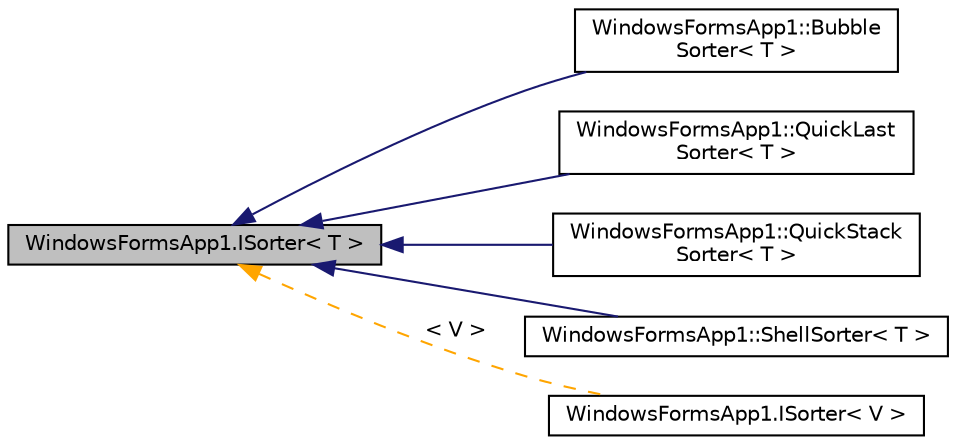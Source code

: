 digraph "WindowsFormsApp1.ISorter&lt; T &gt;"
{
 // LATEX_PDF_SIZE
  edge [fontname="Helvetica",fontsize="10",labelfontname="Helvetica",labelfontsize="10"];
  node [fontname="Helvetica",fontsize="10",shape=record];
  rankdir="LR";
  Node1 [label="WindowsFormsApp1.ISorter\< T \>",height=0.2,width=0.4,color="black", fillcolor="grey75", style="filled", fontcolor="black",tooltip="Интерфейс, описывающий сортировщик элементов типа Т."];
  Node1 -> Node2 [dir="back",color="midnightblue",fontsize="10",style="solid"];
  Node2 [label="WindowsFormsApp1::Bubble\lSorter\< T \>",height=0.2,width=0.4,color="black", fillcolor="white", style="filled",URL="$class_windows_forms_app1_1_1_bubble_sorter.html",tooltip="Реализация сортировки для элементов типа Т. Использует алгоритм сортировки пузырьком...."];
  Node1 -> Node3 [dir="back",color="midnightblue",fontsize="10",style="solid"];
  Node3 [label="WindowsFormsApp1::QuickLast\lSorter\< T \>",height=0.2,width=0.4,color="black", fillcolor="white", style="filled",URL="$class_windows_forms_app1_1_1_quick_last_sorter.html",tooltip="Реализация сортировки для элементов типа Т. Использует алгоритм сортировки пузырьком...."];
  Node1 -> Node4 [dir="back",color="midnightblue",fontsize="10",style="solid"];
  Node4 [label="WindowsFormsApp1::QuickStack\lSorter\< T \>",height=0.2,width=0.4,color="black", fillcolor="white", style="filled",URL="$class_windows_forms_app1_1_1_quick_stack_sorter.html",tooltip="Реализация сортировки для элементов типа Т. Использует алгоритм быстрой сортировки...."];
  Node1 -> Node5 [dir="back",color="midnightblue",fontsize="10",style="solid"];
  Node5 [label="WindowsFormsApp1::ShellSorter\< T \>",height=0.2,width=0.4,color="black", fillcolor="white", style="filled",URL="$class_windows_forms_app1_1_1_shell_sorter.html",tooltip="Реализация сортировки для элементов типа Т. Использует алгоритм сортировки Шелла с расстоянием Шелла...."];
  Node1 -> Node6 [dir="back",color="orange",fontsize="10",style="dashed",label=" \< V \>" ];
  Node6 [label="WindowsFormsApp1.ISorter\< V \>",height=0.2,width=0.4,color="black", fillcolor="white", style="filled",URL="$interface_windows_forms_app1_1_1_i_sorter.html",tooltip=" "];
}
